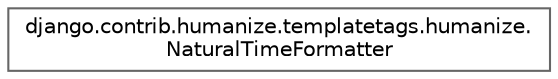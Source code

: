 digraph "Graphical Class Hierarchy"
{
 // LATEX_PDF_SIZE
  bgcolor="transparent";
  edge [fontname=Helvetica,fontsize=10,labelfontname=Helvetica,labelfontsize=10];
  node [fontname=Helvetica,fontsize=10,shape=box,height=0.2,width=0.4];
  rankdir="LR";
  Node0 [id="Node000000",label="django.contrib.humanize.templatetags.humanize.\lNaturalTimeFormatter",height=0.2,width=0.4,color="grey40", fillcolor="white", style="filled",URL="$classdjango_1_1contrib_1_1humanize_1_1templatetags_1_1humanize_1_1_natural_time_formatter.html",tooltip=" "];
}
